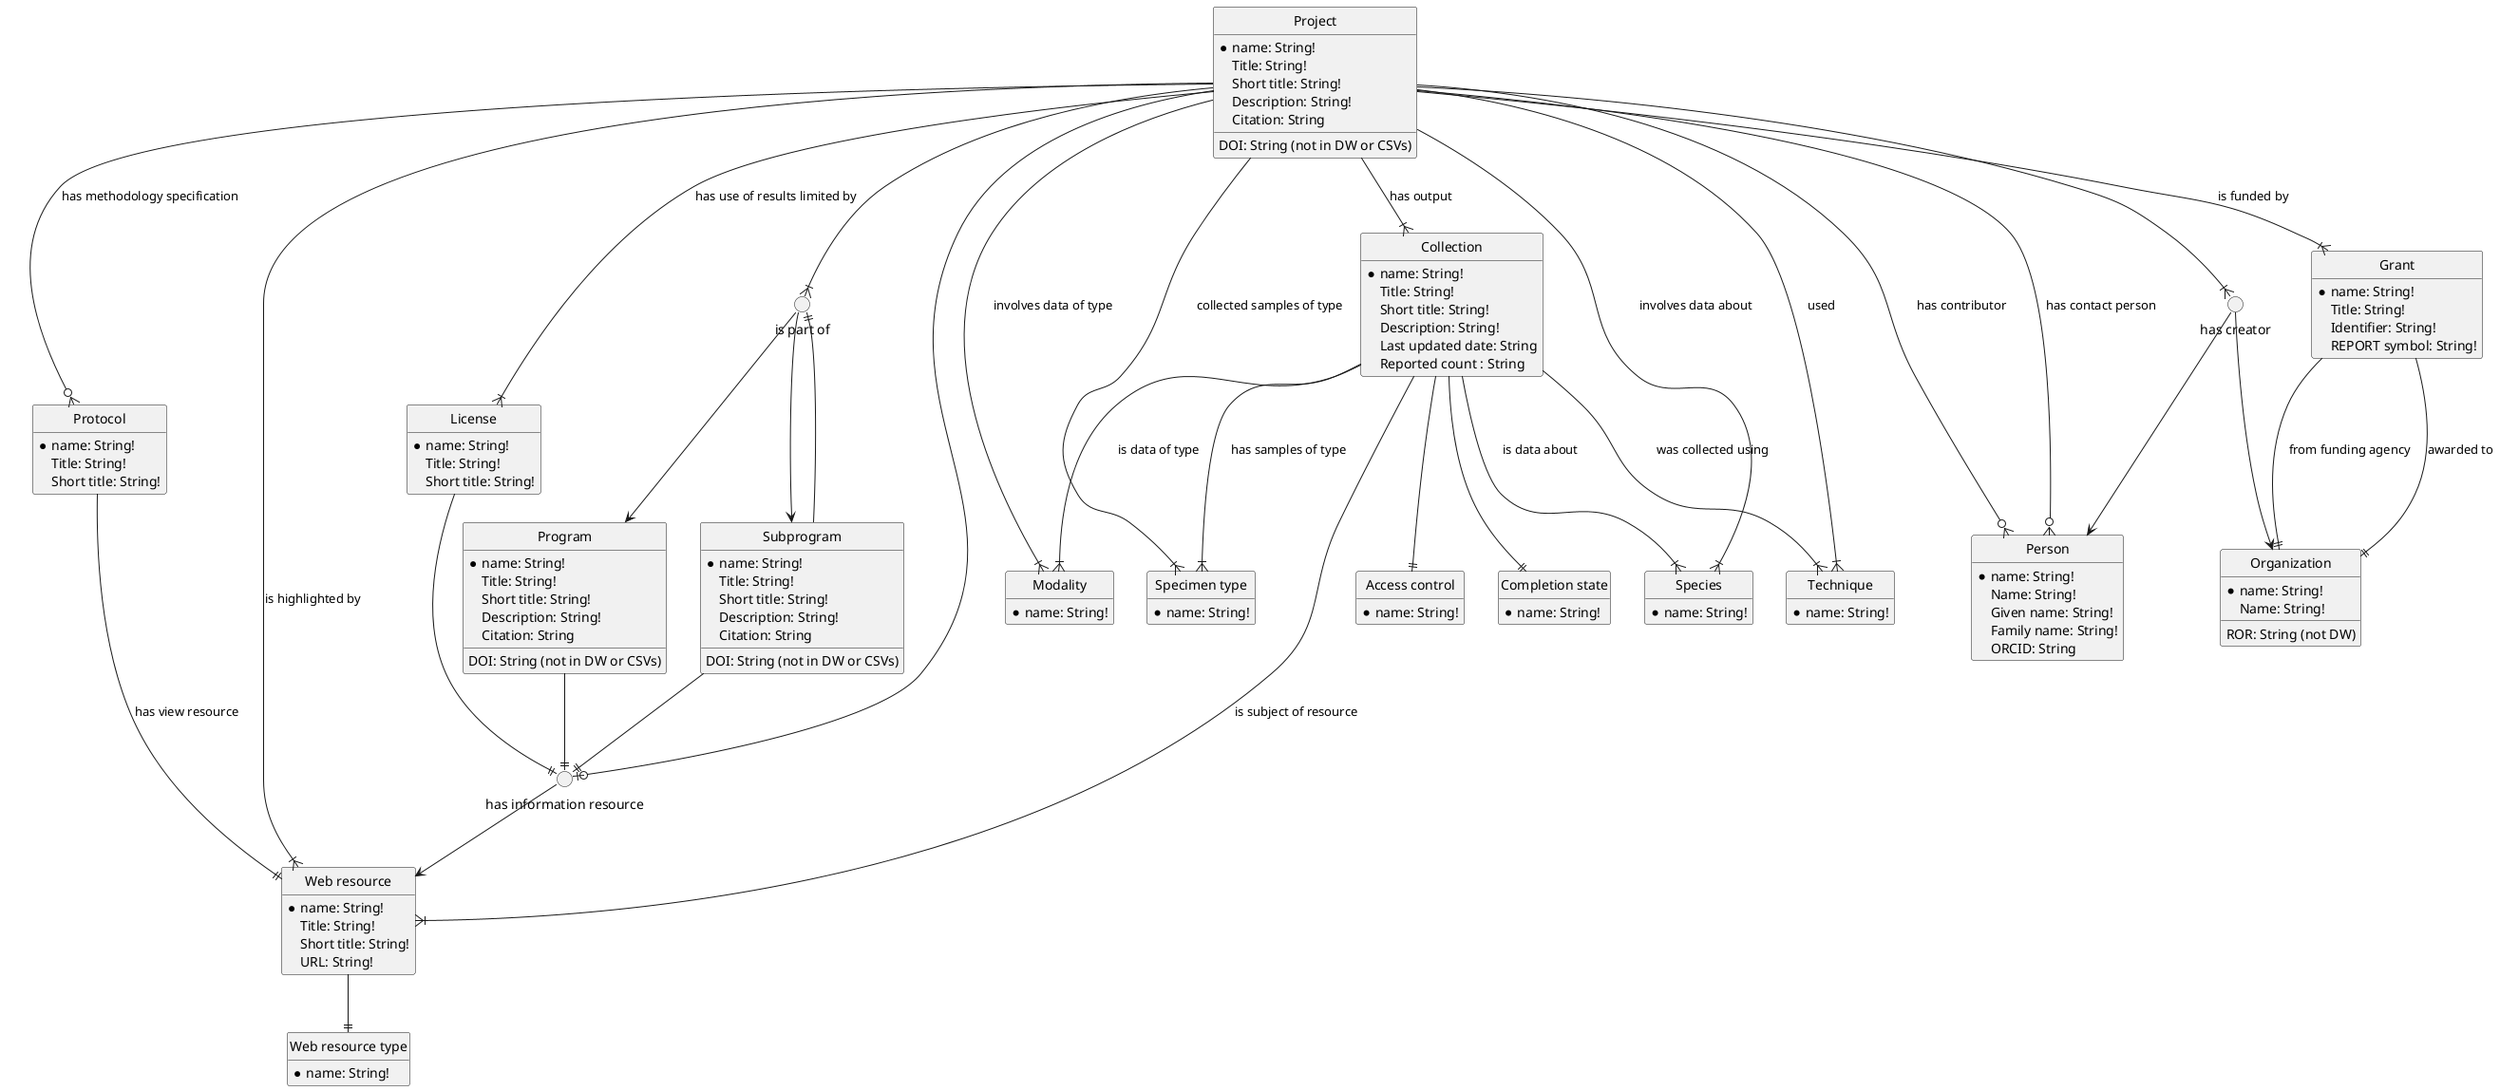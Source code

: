 @startuml

hide empty members
hide circle


'Enum-like
class Modality {
    * name: String!
}

class Species {
    * name: String!
}

class "Specimen type" {
    * name: String!
}

class Technique {
    * name: String!
}

class "Web resource type" {
    * name: String!
}

class "Access control" {
    * name: String!
}

class "Completion state" {
    * name: String!
}

'Entity-like
class "Web resource" {
    * name: String!
    Title: String!
    Short title: String!
    URL: String!
}

class Collection {
    * name: String!
    Title: String!
    Short title: String!
    Description: String!
    Last updated date: String
    Reported count : String
}

class Program {
    * name: String!
    Title: String!
    Short title: String!
    Description: String!
    DOI: String (not in DW or CSVs)
    Citation: String
}

class Subprogram {
    * name: String!
    Title: String!
    Short title: String!
    Description: String!
    DOI: String (not in DW or CSVs)
    Citation: String
}

class Project {
    * name: String!
    Title: String!
    Short title: String!
    Description: String!
    DOI: String (not in DW or CSVs)
    Citation: String
}

class Protocol {
    * name: String!
    Title: String!
    Short title: String!
}

class Person {
    * name: String!
    Name: String!
    Given name: String!
    Family name: String!
    ORCID: String
}

class Organization {
    * name: String!
    Name: String!
    ROR: String (not DW)
}

class License {
    * name: String!
    Title: String!
    Short title: String!
}

class Grant {
    * name: String!
    Title: String!
    Identifier: String!
    REPORT symbol: String!
}

'Relationships
"Web resource" --|| "Web resource type"

Collection --|{  Modality : is data of type
Collection --|{  Species : is data about
Collection --|{  "Specimen type" : has samples of type
Collection --|{  Technique : was collected using
Collection --|{  "Web resource" : is subject of resource
Collection --||  "Access control"
Collection --||  "Completion state"

Project --|{ Collection : has output
Project --|{  Grant : is funded by
Project --|{  "Web resource" : is highlighted by
Project --o{  Person : has contributor
Project --o{  Person : has contact person
Project --|{  Modality : involves data of type
Project --|{  Species : involves data about
Project --|{  "Specimen type" : collected samples of type
Project --|{  Technique : used
Project --o{  Protocol : has methodology specification
Project --|{  License : has use of results limited by

Protocol -|| "Web resource" : has view resource

Grant --|| Organization : from funding agency
Grant --|| Organization : awarded to

circle "has creator"
Project --|{ "has creator"
"has creator" --> Person
"has creator" --> Organization

circle "has information resource"
Program --|| "has information resource"
Subprogram --|| "has information resource"
Project --o|  "has information resource"
License --|| "has information resource"
"has information resource" --> "Web resource"


circle "is part of"
Subprogram --|| "is part of"
Project --|{ "is part of"
"is part of" --> Subprogram
"is part of" --> Program

@enduml